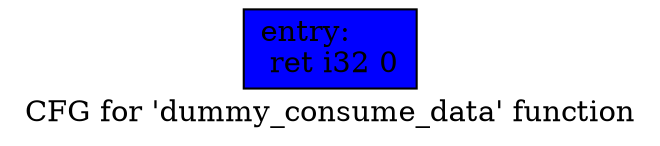 digraph "CFG for 'dummy_consume_data' function" {
	label="CFG for 'dummy_consume_data' function";

	Node0x585d0b0 [shape=record, style = filled, fillcolor = blue, label="{entry:\l  ret i32 0\l}"];
}
